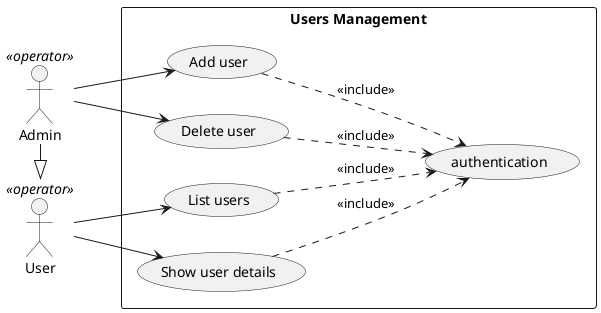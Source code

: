 @startuml

left to right direction

User    <<operator>> as user
Admin    <<operator>> as admin

rectangle "Users Management" {
  (Add user) as addUser
  (Delete user) as delUser
  (List users) as listUsers
  (Show user details) as showUser
  (authentication) as auth
}

admin --> addUser
admin --> delUser
user --> showUser
user --> listUsers

addUser ..> auth : <<include>>
delUser ..> auth : <<include>>
showUser ..> auth : <<include>>
listUsers ..> auth : <<include>>

admin -|> user

@enduml
